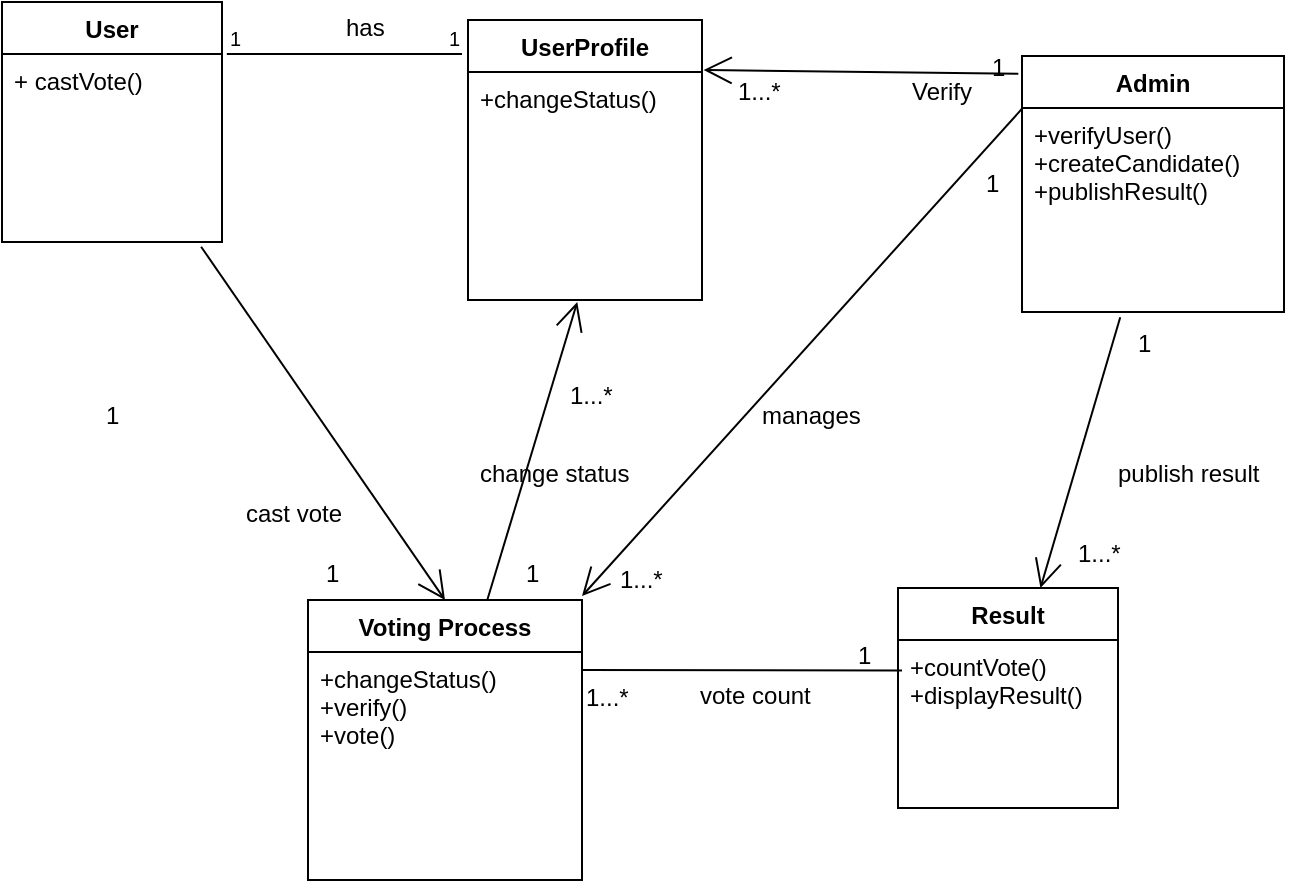 <mxfile version="12.2.6" type="github" pages="1">
  <diagram id="ppIIxIEaHlcZGKq-k6Io" name="Page-1">
    <mxGraphModel dx="1205" dy="628" grid="1" gridSize="10" guides="1" tooltips="1" connect="1" arrows="1" fold="1" page="1" pageScale="1" pageWidth="827" pageHeight="1169" math="0" shadow="0">
      <root>
        <mxCell id="0"/>
        <mxCell id="1" parent="0"/>
        <mxCell id="t7qmLVAt3Mfx72oACU28-5" value="Admin" style="swimlane;fontStyle=1;align=center;verticalAlign=top;childLayout=stackLayout;horizontal=1;startSize=26;horizontalStack=0;resizeParent=1;resizeParentMax=0;resizeLast=0;collapsible=1;marginBottom=0;" vertex="1" parent="1">
          <mxGeometry x="530" y="40" width="131" height="128" as="geometry"/>
        </mxCell>
        <mxCell id="t7qmLVAt3Mfx72oACU28-8" value="+verifyUser()&#xa;+createCandidate()&#xa;+publishResult()" style="text;strokeColor=none;fillColor=none;align=left;verticalAlign=top;spacingLeft=4;spacingRight=4;overflow=hidden;rotatable=0;points=[[0,0.5],[1,0.5]];portConstraint=eastwest;" vertex="1" parent="t7qmLVAt3Mfx72oACU28-5">
          <mxGeometry y="26" width="131" height="102" as="geometry"/>
        </mxCell>
        <mxCell id="t7qmLVAt3Mfx72oACU28-9" value="Result" style="swimlane;fontStyle=1;align=center;verticalAlign=top;childLayout=stackLayout;horizontal=1;startSize=26;horizontalStack=0;resizeParent=1;resizeParentMax=0;resizeLast=0;collapsible=1;marginBottom=0;" vertex="1" parent="1">
          <mxGeometry x="468" y="306" width="110" height="110" as="geometry">
            <mxRectangle x="450" y="339" width="70" height="26" as="alternateBounds"/>
          </mxGeometry>
        </mxCell>
        <mxCell id="t7qmLVAt3Mfx72oACU28-12" value="+countVote()&#xa;+displayResult()" style="text;strokeColor=none;fillColor=none;align=left;verticalAlign=top;spacingLeft=4;spacingRight=4;overflow=hidden;rotatable=0;points=[[0,0.5],[1,0.5]];portConstraint=eastwest;" vertex="1" parent="t7qmLVAt3Mfx72oACU28-9">
          <mxGeometry y="26" width="110" height="84" as="geometry"/>
        </mxCell>
        <mxCell id="t7qmLVAt3Mfx72oACU28-54" style="edgeStyle=none;rounded=0;orthogonalLoop=1;jettySize=auto;html=1;exitX=1;exitY=0.25;exitDx=0;exitDy=0;entryX=0.375;entryY=0.965;entryDx=0;entryDy=0;entryPerimeter=0;endArrow=none;endFill=0;" edge="1" parent="1" source="t7qmLVAt3Mfx72oACU28-13">
          <mxGeometry relative="1" as="geometry">
            <mxPoint x="470" y="347.3" as="targetPoint"/>
          </mxGeometry>
        </mxCell>
        <mxCell id="t7qmLVAt3Mfx72oACU28-13" value="Voting Process" style="swimlane;fontStyle=1;align=center;verticalAlign=top;childLayout=stackLayout;horizontal=1;startSize=26;horizontalStack=0;resizeParent=1;resizeParentMax=0;resizeLast=0;collapsible=1;marginBottom=0;" vertex="1" parent="1">
          <mxGeometry x="173" y="312" width="137" height="140" as="geometry"/>
        </mxCell>
        <mxCell id="t7qmLVAt3Mfx72oACU28-16" value="+changeStatus()&#xa;+verify()&#xa;+vote()" style="text;strokeColor=none;fillColor=none;align=left;verticalAlign=top;spacingLeft=4;spacingRight=4;overflow=hidden;rotatable=0;points=[[0,0.5],[1,0.5]];portConstraint=eastwest;" vertex="1" parent="t7qmLVAt3Mfx72oACU28-13">
          <mxGeometry y="26" width="137" height="114" as="geometry"/>
        </mxCell>
        <mxCell id="t7qmLVAt3Mfx72oACU28-18" value="UserProfile" style="swimlane;fontStyle=1;align=center;verticalAlign=top;childLayout=stackLayout;horizontal=1;startSize=26;horizontalStack=0;resizeParent=1;resizeParentMax=0;resizeLast=0;collapsible=1;marginBottom=0;" vertex="1" parent="1">
          <mxGeometry x="253" y="22" width="117" height="140" as="geometry"/>
        </mxCell>
        <mxCell id="t7qmLVAt3Mfx72oACU28-21" value="+changeStatus()&#xa;&#xa;" style="text;strokeColor=none;fillColor=none;align=left;verticalAlign=top;spacingLeft=4;spacingRight=4;overflow=hidden;rotatable=0;points=[[0,0.5],[1,0.5]];portConstraint=eastwest;" vertex="1" parent="t7qmLVAt3Mfx72oACU28-18">
          <mxGeometry y="26" width="117" height="114" as="geometry"/>
        </mxCell>
        <mxCell id="t7qmLVAt3Mfx72oACU28-22" value="" style="endArrow=open;endFill=1;endSize=12;html=1;exitX=-0.014;exitY=0.069;exitDx=0;exitDy=0;exitPerimeter=0;entryX=1.007;entryY=-0.009;entryDx=0;entryDy=0;entryPerimeter=0;" edge="1" parent="1" source="t7qmLVAt3Mfx72oACU28-5" target="t7qmLVAt3Mfx72oACU28-21">
          <mxGeometry width="160" relative="1" as="geometry">
            <mxPoint x="200" y="180" as="sourcePoint"/>
            <mxPoint x="414.44" y="43.556" as="targetPoint"/>
          </mxGeometry>
        </mxCell>
        <mxCell id="t7qmLVAt3Mfx72oACU28-23" value="Verify" style="text;html=1;resizable=0;points=[];autosize=1;align=left;verticalAlign=top;spacingTop=-4;" vertex="1" parent="1">
          <mxGeometry x="473" y="48" width="50" height="20" as="geometry"/>
        </mxCell>
        <mxCell id="t7qmLVAt3Mfx72oACU28-24" value="has" style="text;html=1;resizable=0;points=[];autosize=1;align=left;verticalAlign=top;spacingTop=-4;" vertex="1" parent="1">
          <mxGeometry x="190" y="16" width="40" height="20" as="geometry"/>
        </mxCell>
        <mxCell id="t7qmLVAt3Mfx72oACU28-25" value="" style="endArrow=open;endFill=1;endSize=12;html=1;exitX=0.375;exitY=1.026;exitDx=0;exitDy=0;exitPerimeter=0;" edge="1" parent="1" source="t7qmLVAt3Mfx72oACU28-8" target="t7qmLVAt3Mfx72oACU28-9">
          <mxGeometry width="160" relative="1" as="geometry">
            <mxPoint x="620" y="250" as="sourcePoint"/>
            <mxPoint x="780" y="250" as="targetPoint"/>
          </mxGeometry>
        </mxCell>
        <mxCell id="t7qmLVAt3Mfx72oACU28-26" value="publish result" style="text;html=1;resizable=0;points=[];autosize=1;align=left;verticalAlign=top;spacingTop=-4;" vertex="1" parent="1">
          <mxGeometry x="575.5" y="239" width="90" height="20" as="geometry"/>
        </mxCell>
        <mxCell id="t7qmLVAt3Mfx72oACU28-27" value="1" style="text;html=1;resizable=0;points=[];autosize=1;align=left;verticalAlign=top;spacingTop=-4;" vertex="1" parent="1">
          <mxGeometry x="585.5" y="174" width="20" height="20" as="geometry"/>
        </mxCell>
        <mxCell id="t7qmLVAt3Mfx72oACU28-28" value="1...*" style="text;html=1;resizable=0;points=[];autosize=1;align=left;verticalAlign=top;spacingTop=-4;" vertex="1" parent="1">
          <mxGeometry x="555.5" y="279" width="40" height="20" as="geometry"/>
        </mxCell>
        <mxCell id="t7qmLVAt3Mfx72oACU28-29" value="" style="endArrow=open;endFill=1;endSize=12;html=1;entryX=0.5;entryY=0;entryDx=0;entryDy=0;exitX=0.905;exitY=1.025;exitDx=0;exitDy=0;exitPerimeter=0;" edge="1" parent="1" source="t7qmLVAt3Mfx72oACU28-50" target="t7qmLVAt3Mfx72oACU28-13">
          <mxGeometry width="160" relative="1" as="geometry">
            <mxPoint x="94.72" y="104.742" as="sourcePoint"/>
            <mxPoint x="210" y="260" as="targetPoint"/>
          </mxGeometry>
        </mxCell>
        <mxCell id="t7qmLVAt3Mfx72oACU28-30" value="cast vote" style="text;html=1;resizable=0;points=[];autosize=1;align=left;verticalAlign=top;spacingTop=-4;" vertex="1" parent="1">
          <mxGeometry x="140" y="259" width="60" height="20" as="geometry"/>
        </mxCell>
        <mxCell id="t7qmLVAt3Mfx72oACU28-31" value="1" style="text;html=1;resizable=0;points=[];autosize=1;align=left;verticalAlign=top;spacingTop=-4;" vertex="1" parent="1">
          <mxGeometry x="70" y="210" width="20" height="20" as="geometry"/>
        </mxCell>
        <mxCell id="t7qmLVAt3Mfx72oACU28-32" value="1" style="text;html=1;resizable=0;points=[];autosize=1;align=left;verticalAlign=top;spacingTop=-4;" vertex="1" parent="1">
          <mxGeometry x="180" y="289" width="20" height="20" as="geometry"/>
        </mxCell>
        <mxCell id="t7qmLVAt3Mfx72oACU28-33" value="" style="endArrow=open;endFill=1;endSize=12;html=1;entryX=0.467;entryY=1.009;entryDx=0;entryDy=0;entryPerimeter=0;" edge="1" parent="1" source="t7qmLVAt3Mfx72oACU28-13" target="t7qmLVAt3Mfx72oACU28-21">
          <mxGeometry width="160" relative="1" as="geometry">
            <mxPoint x="233" y="258.5" as="sourcePoint"/>
            <mxPoint x="393" y="258.5" as="targetPoint"/>
          </mxGeometry>
        </mxCell>
        <mxCell id="t7qmLVAt3Mfx72oACU28-34" value="1" style="text;html=1;resizable=0;points=[];autosize=1;align=left;verticalAlign=top;spacingTop=-4;" vertex="1" parent="1">
          <mxGeometry x="280" y="288.5" width="20" height="20" as="geometry"/>
        </mxCell>
        <mxCell id="t7qmLVAt3Mfx72oACU28-35" value="change status" style="text;html=1;resizable=0;points=[];autosize=1;align=left;verticalAlign=top;spacingTop=-4;" vertex="1" parent="1">
          <mxGeometry x="257" y="239" width="90" height="20" as="geometry"/>
        </mxCell>
        <mxCell id="t7qmLVAt3Mfx72oACU28-36" value="1...*" style="text;html=1;resizable=0;points=[];autosize=1;align=left;verticalAlign=top;spacingTop=-4;" vertex="1" parent="1">
          <mxGeometry x="302" y="200" width="40" height="20" as="geometry"/>
        </mxCell>
        <mxCell id="t7qmLVAt3Mfx72oACU28-37" value="" style="endArrow=open;endFill=1;endSize=12;html=1;exitX=-0.001;exitY=0.005;exitDx=0;exitDy=0;exitPerimeter=0;entryX=1;entryY=-0.014;entryDx=0;entryDy=0;entryPerimeter=0;" edge="1" parent="1" source="t7qmLVAt3Mfx72oACU28-8" target="t7qmLVAt3Mfx72oACU28-13">
          <mxGeometry width="160" relative="1" as="geometry">
            <mxPoint x="385" y="242.5" as="sourcePoint"/>
            <mxPoint x="330" y="310" as="targetPoint"/>
          </mxGeometry>
        </mxCell>
        <mxCell id="t7qmLVAt3Mfx72oACU28-38" value="manages" style="text;html=1;resizable=0;points=[];autosize=1;align=left;verticalAlign=top;spacingTop=-4;" vertex="1" parent="1">
          <mxGeometry x="398" y="210" width="60" height="20" as="geometry"/>
        </mxCell>
        <mxCell id="t7qmLVAt3Mfx72oACU28-39" value="1" style="text;html=1;resizable=0;points=[];autosize=1;align=left;verticalAlign=top;spacingTop=-4;" vertex="1" parent="1">
          <mxGeometry x="510" y="94" width="20" height="20" as="geometry"/>
        </mxCell>
        <mxCell id="t7qmLVAt3Mfx72oACU28-40" value="1...*" style="text;html=1;resizable=0;points=[];autosize=1;align=left;verticalAlign=top;spacingTop=-4;" vertex="1" parent="1">
          <mxGeometry x="327" y="292" width="40" height="20" as="geometry"/>
        </mxCell>
        <mxCell id="t7qmLVAt3Mfx72oACU28-41" value="1" style="text;html=1;resizable=0;points=[];autosize=1;align=left;verticalAlign=top;spacingTop=-4;" vertex="1" parent="1">
          <mxGeometry x="513" y="36" width="20" height="20" as="geometry"/>
        </mxCell>
        <mxCell id="t7qmLVAt3Mfx72oACU28-42" value="1...*" style="text;html=1;resizable=0;points=[];autosize=1;align=left;verticalAlign=top;spacingTop=-4;" vertex="1" parent="1">
          <mxGeometry x="386" y="48" width="40" height="20" as="geometry"/>
        </mxCell>
        <mxCell id="t7qmLVAt3Mfx72oACU28-43" value="vote count" style="text;html=1;resizable=0;points=[];autosize=1;align=left;verticalAlign=top;spacingTop=-4;" vertex="1" parent="1">
          <mxGeometry x="367" y="350" width="70" height="20" as="geometry"/>
        </mxCell>
        <mxCell id="t7qmLVAt3Mfx72oACU28-44" value="1...*" style="text;html=1;resizable=0;points=[];autosize=1;align=left;verticalAlign=top;spacingTop=-4;" vertex="1" parent="1">
          <mxGeometry x="310" y="351" width="40" height="20" as="geometry"/>
        </mxCell>
        <mxCell id="t7qmLVAt3Mfx72oACU28-45" value="1" style="text;html=1;resizable=0;points=[];autosize=1;align=left;verticalAlign=top;spacingTop=-4;" vertex="1" parent="1">
          <mxGeometry x="446" y="330" width="20" height="20" as="geometry"/>
        </mxCell>
        <mxCell id="t7qmLVAt3Mfx72oACU28-46" value="" style="endArrow=none;html=1;exitX=1.022;exitY=0;exitDx=0;exitDy=0;exitPerimeter=0;" edge="1" parent="1" source="t7qmLVAt3Mfx72oACU28-50">
          <mxGeometry relative="1" as="geometry">
            <mxPoint x="160" y="38" as="sourcePoint"/>
            <mxPoint x="250" y="39" as="targetPoint"/>
          </mxGeometry>
        </mxCell>
        <mxCell id="t7qmLVAt3Mfx72oACU28-47" value="1" style="resizable=0;html=1;align=left;verticalAlign=bottom;labelBackgroundColor=#ffffff;fontSize=10;" connectable="0" vertex="1" parent="t7qmLVAt3Mfx72oACU28-46">
          <mxGeometry x="-1" relative="1" as="geometry"/>
        </mxCell>
        <mxCell id="t7qmLVAt3Mfx72oACU28-48" value="1" style="resizable=0;html=1;align=right;verticalAlign=bottom;labelBackgroundColor=#ffffff;fontSize=10;" connectable="0" vertex="1" parent="t7qmLVAt3Mfx72oACU28-46">
          <mxGeometry x="1" relative="1" as="geometry"/>
        </mxCell>
        <mxCell id="t7qmLVAt3Mfx72oACU28-49" value="User" style="swimlane;fontStyle=1;childLayout=stackLayout;horizontal=1;startSize=26;fillColor=none;horizontalStack=0;resizeParent=1;resizeParentMax=0;resizeLast=0;collapsible=1;marginBottom=0;" vertex="1" parent="1">
          <mxGeometry x="20" y="13" width="110" height="120" as="geometry"/>
        </mxCell>
        <mxCell id="t7qmLVAt3Mfx72oACU28-50" value="+ castVote()&#xa;" style="text;strokeColor=none;fillColor=none;align=left;verticalAlign=top;spacingLeft=4;spacingRight=4;overflow=hidden;rotatable=0;points=[[0,0.5],[1,0.5]];portConstraint=eastwest;" vertex="1" parent="t7qmLVAt3Mfx72oACU28-49">
          <mxGeometry y="26" width="110" height="94" as="geometry"/>
        </mxCell>
      </root>
    </mxGraphModel>
  </diagram>
</mxfile>
